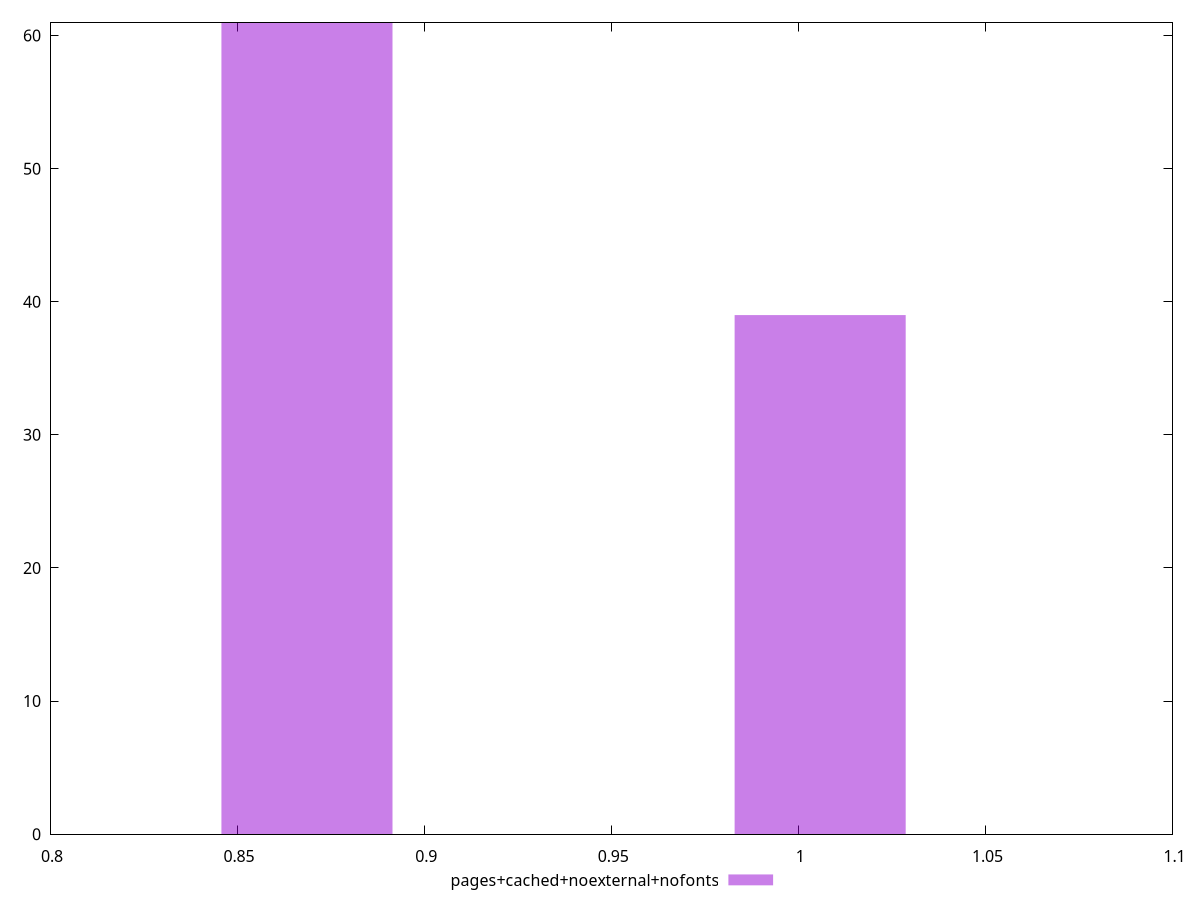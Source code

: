 $_pagesCachedNoexternalNofonts <<EOF
0.8686740139885921 61
1.0058330688288961 39
EOF
set key outside below
set terminal pngcairo
set output "report_00005_2020-11-02T22-26-11.212Z/uses-http2/pages+cached+noexternal+nofonts//hist.png"
set yrange [0:61]
set boxwidth 0.04571968494676801
set style fill transparent solid 0.5 noborder
plot $_pagesCachedNoexternalNofonts title "pages+cached+noexternal+nofonts" with boxes ,